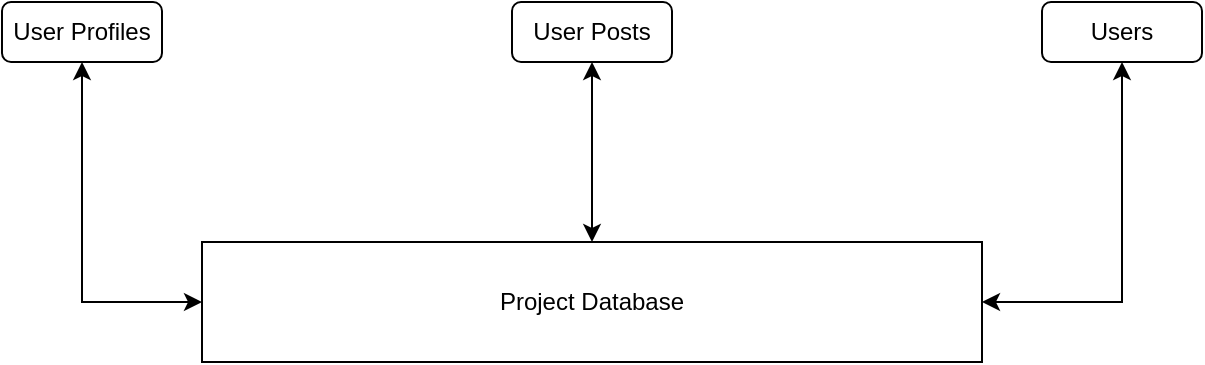 <mxfile version="14.2.9" type="device"><diagram id="1W3pFijTR3buxWVn7s0J" name="Page-1"><mxGraphModel dx="1422" dy="762" grid="1" gridSize="10" guides="1" tooltips="1" connect="1" arrows="1" fold="1" page="1" pageScale="1" pageWidth="850" pageHeight="1100" math="0" shadow="0"><root><mxCell id="0"/><mxCell id="1" parent="0"/><mxCell id="WzVBloEUiQbFHG1-mVgg-1" value="Project Database" style="rounded=0;whiteSpace=wrap;html=1;" vertex="1" parent="1"><mxGeometry x="200" y="320" width="390" height="60" as="geometry"/></mxCell><mxCell id="WzVBloEUiQbFHG1-mVgg-12" style="edgeStyle=orthogonalEdgeStyle;rounded=0;orthogonalLoop=1;jettySize=auto;html=1;entryX=0;entryY=0.5;entryDx=0;entryDy=0;startArrow=classic;startFill=1;exitX=0.5;exitY=1;exitDx=0;exitDy=0;" edge="1" parent="1" source="WzVBloEUiQbFHG1-mVgg-2" target="WzVBloEUiQbFHG1-mVgg-1"><mxGeometry relative="1" as="geometry"/></mxCell><mxCell id="WzVBloEUiQbFHG1-mVgg-2" value="User Profiles" style="rounded=1;whiteSpace=wrap;html=1;" vertex="1" parent="1"><mxGeometry x="100" y="200" width="80" height="30" as="geometry"/></mxCell><mxCell id="WzVBloEUiQbFHG1-mVgg-11" style="edgeStyle=orthogonalEdgeStyle;rounded=0;orthogonalLoop=1;jettySize=auto;html=1;entryX=1;entryY=0.5;entryDx=0;entryDy=0;startArrow=classic;startFill=1;" edge="1" parent="1" source="WzVBloEUiQbFHG1-mVgg-3" target="WzVBloEUiQbFHG1-mVgg-1"><mxGeometry relative="1" as="geometry"><Array as="points"><mxPoint x="660" y="350"/></Array></mxGeometry></mxCell><mxCell id="WzVBloEUiQbFHG1-mVgg-3" value="Users" style="rounded=1;whiteSpace=wrap;html=1;" vertex="1" parent="1"><mxGeometry x="620" y="200" width="80" height="30" as="geometry"/></mxCell><mxCell id="WzVBloEUiQbFHG1-mVgg-13" style="edgeStyle=orthogonalEdgeStyle;rounded=0;orthogonalLoop=1;jettySize=auto;html=1;entryX=0.5;entryY=0;entryDx=0;entryDy=0;startArrow=classic;startFill=1;" edge="1" parent="1" source="WzVBloEUiQbFHG1-mVgg-4" target="WzVBloEUiQbFHG1-mVgg-1"><mxGeometry relative="1" as="geometry"/></mxCell><mxCell id="WzVBloEUiQbFHG1-mVgg-4" value="User Posts" style="rounded=1;whiteSpace=wrap;html=1;" vertex="1" parent="1"><mxGeometry x="355" y="200" width="80" height="30" as="geometry"/></mxCell></root></mxGraphModel></diagram></mxfile>